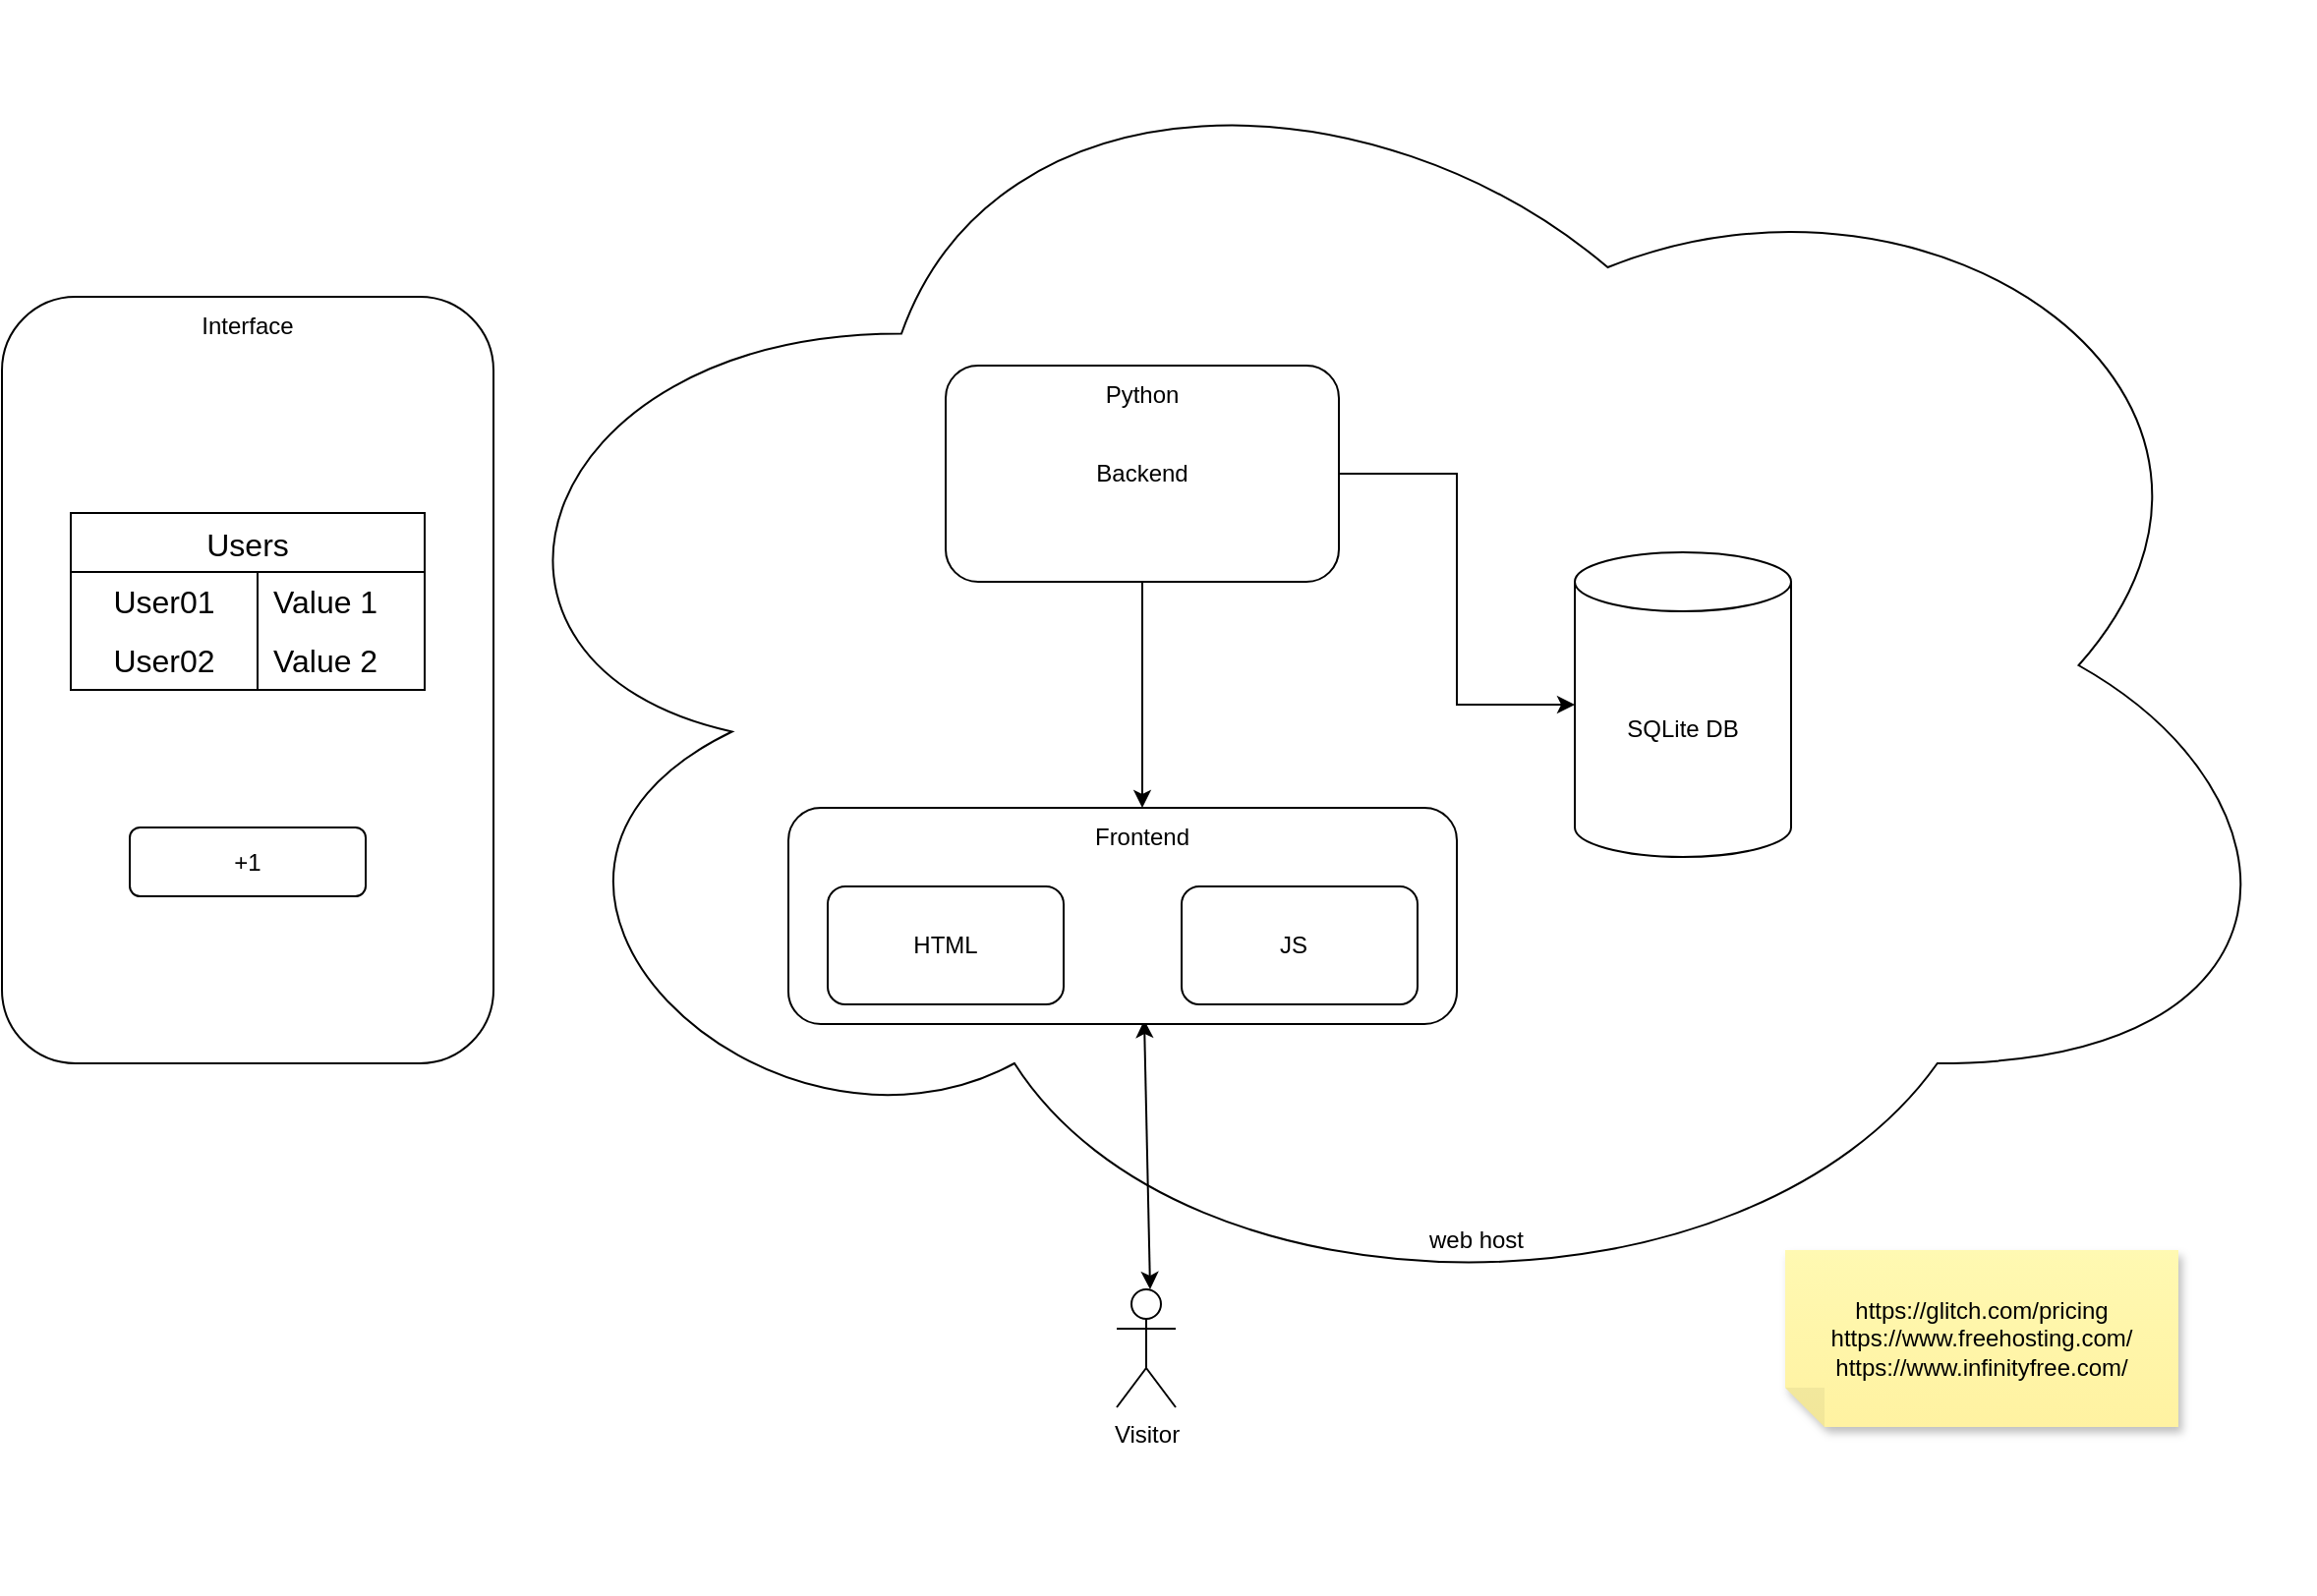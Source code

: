 <mxfile version="28.2.5">
  <diagram id="prtHgNgQTEPvFCAcTncT" name="Page-1">
    <mxGraphModel dx="2253" dy="2040" grid="1" gridSize="10" guides="1" tooltips="1" connect="1" arrows="1" fold="1" page="1" pageScale="1" pageWidth="827" pageHeight="1169" math="0" shadow="0">
      <root>
        <mxCell id="0" />
        <mxCell id="1" parent="0" />
        <mxCell id="XMqBpiUEW8gHsCYNpWc5-32" value="" style="ellipse;shape=cloud;whiteSpace=wrap;html=1;" parent="1" vertex="1">
          <mxGeometry x="-62" y="-30" width="958" height="675" as="geometry" />
        </mxCell>
        <mxCell id="XMqBpiUEW8gHsCYNpWc5-3" value="" style="group" parent="1" vertex="1" connectable="0">
          <mxGeometry x="200" y="155" width="666" height="460" as="geometry" />
        </mxCell>
        <mxCell id="XMqBpiUEW8gHsCYNpWc5-34" value="" style="group" parent="XMqBpiUEW8gHsCYNpWc5-3" vertex="1" connectable="0">
          <mxGeometry width="200" height="110" as="geometry" />
        </mxCell>
        <mxCell id="XMqBpiUEW8gHsCYNpWc5-1" value="" style="rounded=1;whiteSpace=wrap;html=1;" parent="XMqBpiUEW8gHsCYNpWc5-34" vertex="1">
          <mxGeometry width="200" height="110" as="geometry" />
        </mxCell>
        <mxCell id="XMqBpiUEW8gHsCYNpWc5-2" value="Backend" style="text;html=1;align=center;verticalAlign=middle;whiteSpace=wrap;rounded=0;" parent="XMqBpiUEW8gHsCYNpWc5-34" vertex="1">
          <mxGeometry x="70" y="40" width="60" height="30" as="geometry" />
        </mxCell>
        <mxCell id="XMqBpiUEW8gHsCYNpWc5-38" value="Python" style="text;html=1;align=center;verticalAlign=middle;whiteSpace=wrap;rounded=0;" parent="XMqBpiUEW8gHsCYNpWc5-34" vertex="1">
          <mxGeometry x="70" width="60" height="30" as="geometry" />
        </mxCell>
        <mxCell id="TfznMFD7uj6jojsV23gj-1" value="SQLite DB" style="shape=cylinder3;whiteSpace=wrap;html=1;boundedLbl=1;backgroundOutline=1;size=15;" vertex="1" parent="XMqBpiUEW8gHsCYNpWc5-3">
          <mxGeometry x="320" y="95" width="110" height="155" as="geometry" />
        </mxCell>
        <mxCell id="XMqBpiUEW8gHsCYNpWc5-23" style="edgeStyle=orthogonalEdgeStyle;rounded=0;orthogonalLoop=1;jettySize=auto;html=1;exitX=1;exitY=0.5;exitDx=0;exitDy=0;" parent="XMqBpiUEW8gHsCYNpWc5-3" source="XMqBpiUEW8gHsCYNpWc5-1" target="TfznMFD7uj6jojsV23gj-1" edge="1">
          <mxGeometry relative="1" as="geometry">
            <mxPoint x="300" y="145" as="targetPoint" />
          </mxGeometry>
        </mxCell>
        <mxCell id="XMqBpiUEW8gHsCYNpWc5-33" value="" style="group" parent="1" vertex="1" connectable="0">
          <mxGeometry x="200" y="380" width="290" height="400" as="geometry" />
        </mxCell>
        <mxCell id="XMqBpiUEW8gHsCYNpWc5-11" value="Visitor" style="shape=umlActor;verticalLabelPosition=bottom;verticalAlign=top;html=1;outlineConnect=0;" parent="XMqBpiUEW8gHsCYNpWc5-33" vertex="1">
          <mxGeometry x="87" y="245" width="30" height="60" as="geometry" />
        </mxCell>
        <mxCell id="XMqBpiUEW8gHsCYNpWc5-13" value="" style="endArrow=classic;startArrow=classic;html=1;rounded=0;entryX=0.46;entryY=0.982;entryDx=0;entryDy=0;entryPerimeter=0;" parent="XMqBpiUEW8gHsCYNpWc5-33" edge="1">
          <mxGeometry width="50" height="50" relative="1" as="geometry">
            <mxPoint x="104" y="245" as="sourcePoint" />
            <mxPoint x="101" y="108.02" as="targetPoint" />
          </mxGeometry>
        </mxCell>
        <mxCell id="XMqBpiUEW8gHsCYNpWc5-6" value="" style="group" parent="XMqBpiUEW8gHsCYNpWc5-33" vertex="1" connectable="0">
          <mxGeometry width="290" height="110" as="geometry" />
        </mxCell>
        <mxCell id="XMqBpiUEW8gHsCYNpWc5-7" value="" style="rounded=1;whiteSpace=wrap;html=1;" parent="XMqBpiUEW8gHsCYNpWc5-6" vertex="1">
          <mxGeometry x="-80" width="340" height="110" as="geometry" />
        </mxCell>
        <mxCell id="XMqBpiUEW8gHsCYNpWc5-8" value="Frontend" style="text;html=1;align=center;verticalAlign=middle;whiteSpace=wrap;rounded=0;" parent="XMqBpiUEW8gHsCYNpWc5-6" vertex="1">
          <mxGeometry x="70" width="60" height="30" as="geometry" />
        </mxCell>
        <mxCell id="TfznMFD7uj6jojsV23gj-5" value="" style="group" vertex="1" connectable="0" parent="XMqBpiUEW8gHsCYNpWc5-6">
          <mxGeometry x="110" y="40" width="120" height="60" as="geometry" />
        </mxCell>
        <mxCell id="TfznMFD7uj6jojsV23gj-8" value="" style="group" vertex="1" connectable="0" parent="TfznMFD7uj6jojsV23gj-5">
          <mxGeometry x="10" width="120" height="60" as="geometry" />
        </mxCell>
        <mxCell id="TfznMFD7uj6jojsV23gj-6" value="" style="rounded=1;whiteSpace=wrap;html=1;" vertex="1" parent="TfznMFD7uj6jojsV23gj-8">
          <mxGeometry width="120" height="60" as="geometry" />
        </mxCell>
        <mxCell id="TfznMFD7uj6jojsV23gj-7" value="JS" style="text;html=1;align=center;verticalAlign=middle;whiteSpace=wrap;rounded=0;" vertex="1" parent="TfznMFD7uj6jojsV23gj-8">
          <mxGeometry x="27" y="15" width="60" height="30" as="geometry" />
        </mxCell>
        <mxCell id="XMqBpiUEW8gHsCYNpWc5-10" value="web host" style="text;html=1;align=center;verticalAlign=middle;whiteSpace=wrap;rounded=0;" parent="1" vertex="1">
          <mxGeometry x="440" y="585" width="60" height="30" as="geometry" />
        </mxCell>
        <mxCell id="XMqBpiUEW8gHsCYNpWc5-26" style="edgeStyle=orthogonalEdgeStyle;rounded=0;orthogonalLoop=1;jettySize=auto;html=1;exitX=0.5;exitY=1;exitDx=0;exitDy=0;entryX=0.5;entryY=0;entryDx=0;entryDy=0;" parent="1" source="XMqBpiUEW8gHsCYNpWc5-1" target="XMqBpiUEW8gHsCYNpWc5-8" edge="1">
          <mxGeometry relative="1" as="geometry" />
        </mxCell>
        <mxCell id="XMqBpiUEW8gHsCYNpWc5-40" value="&lt;div&gt;https://glitch.com/pricing&lt;/div&gt;https://www.freehosting.com/&lt;br&gt;https://www.infinityfree.com/" style="shape=note;whiteSpace=wrap;html=1;backgroundOutline=1;fontColor=#000000;darkOpacity=0.05;fillColor=#FFF9B2;strokeColor=none;fillStyle=solid;direction=west;gradientDirection=north;gradientColor=#FFF2A1;shadow=1;size=20;pointerEvents=1;" parent="1" vertex="1">
          <mxGeometry x="627" y="605" width="200" height="90" as="geometry" />
        </mxCell>
        <mxCell id="XMqBpiUEW8gHsCYNpWc5-41" value="" style="rounded=1;whiteSpace=wrap;html=1;" parent="1" vertex="1">
          <mxGeometry x="-280" y="120" width="250" height="390" as="geometry" />
        </mxCell>
        <mxCell id="XMqBpiUEW8gHsCYNpWc5-43" value="" style="rounded=1;whiteSpace=wrap;html=1;" parent="1" vertex="1">
          <mxGeometry x="-215" y="390" width="120" height="35" as="geometry" />
        </mxCell>
        <mxCell id="XMqBpiUEW8gHsCYNpWc5-49" value="+1" style="text;html=1;align=center;verticalAlign=middle;whiteSpace=wrap;rounded=0;" parent="1" vertex="1">
          <mxGeometry x="-185" y="392.5" width="60" height="30" as="geometry" />
        </mxCell>
        <mxCell id="XMqBpiUEW8gHsCYNpWc5-50" value="Users" style="shape=table;startSize=30;container=1;collapsible=0;childLayout=tableLayout;fixedRows=1;rowLines=0;fontStyle=0;strokeColor=default;fontSize=16;" parent="1" vertex="1">
          <mxGeometry x="-245" y="230" width="180" height="90" as="geometry" />
        </mxCell>
        <mxCell id="XMqBpiUEW8gHsCYNpWc5-51" value="" style="shape=tableRow;horizontal=0;startSize=0;swimlaneHead=0;swimlaneBody=0;top=0;left=0;bottom=0;right=0;collapsible=0;dropTarget=0;fillColor=none;points=[[0,0.5],[1,0.5]];portConstraint=eastwest;strokeColor=inherit;fontSize=16;" parent="XMqBpiUEW8gHsCYNpWc5-50" vertex="1">
          <mxGeometry y="30" width="180" height="30" as="geometry" />
        </mxCell>
        <mxCell id="XMqBpiUEW8gHsCYNpWc5-52" value="User01" style="shape=partialRectangle;html=1;whiteSpace=wrap;connectable=0;fillColor=none;top=0;left=0;bottom=0;right=0;overflow=hidden;pointerEvents=1;strokeColor=inherit;fontSize=16;" parent="XMqBpiUEW8gHsCYNpWc5-51" vertex="1">
          <mxGeometry width="95" height="30" as="geometry">
            <mxRectangle width="95" height="30" as="alternateBounds" />
          </mxGeometry>
        </mxCell>
        <mxCell id="XMqBpiUEW8gHsCYNpWc5-53" value="Value 1" style="shape=partialRectangle;html=1;whiteSpace=wrap;connectable=0;fillColor=none;top=0;left=0;bottom=0;right=0;align=left;spacingLeft=6;overflow=hidden;strokeColor=inherit;fontSize=16;" parent="XMqBpiUEW8gHsCYNpWc5-51" vertex="1">
          <mxGeometry x="95" width="85" height="30" as="geometry">
            <mxRectangle width="85" height="30" as="alternateBounds" />
          </mxGeometry>
        </mxCell>
        <mxCell id="XMqBpiUEW8gHsCYNpWc5-54" value="" style="shape=tableRow;horizontal=0;startSize=0;swimlaneHead=0;swimlaneBody=0;top=0;left=0;bottom=0;right=0;collapsible=0;dropTarget=0;fillColor=none;points=[[0,0.5],[1,0.5]];portConstraint=eastwest;strokeColor=inherit;fontSize=16;" parent="XMqBpiUEW8gHsCYNpWc5-50" vertex="1">
          <mxGeometry y="60" width="180" height="30" as="geometry" />
        </mxCell>
        <mxCell id="XMqBpiUEW8gHsCYNpWc5-55" value="User02" style="shape=partialRectangle;html=1;whiteSpace=wrap;connectable=0;fillColor=none;top=0;left=0;bottom=0;right=0;overflow=hidden;strokeColor=inherit;fontSize=16;" parent="XMqBpiUEW8gHsCYNpWc5-54" vertex="1">
          <mxGeometry width="95" height="30" as="geometry">
            <mxRectangle width="95" height="30" as="alternateBounds" />
          </mxGeometry>
        </mxCell>
        <mxCell id="XMqBpiUEW8gHsCYNpWc5-56" value="Value 2" style="shape=partialRectangle;html=1;whiteSpace=wrap;connectable=0;fillColor=none;top=0;left=0;bottom=0;right=0;align=left;spacingLeft=6;overflow=hidden;strokeColor=inherit;fontSize=16;" parent="XMqBpiUEW8gHsCYNpWc5-54" vertex="1">
          <mxGeometry x="95" width="85" height="30" as="geometry">
            <mxRectangle width="85" height="30" as="alternateBounds" />
          </mxGeometry>
        </mxCell>
        <mxCell id="XMqBpiUEW8gHsCYNpWc5-60" value="Interface" style="text;html=1;align=center;verticalAlign=middle;whiteSpace=wrap;rounded=0;" parent="1" vertex="1">
          <mxGeometry x="-185" y="120" width="60" height="30" as="geometry" />
        </mxCell>
        <mxCell id="TfznMFD7uj6jojsV23gj-3" value="" style="group" vertex="1" connectable="0" parent="1">
          <mxGeometry x="140" y="420" width="120" height="60" as="geometry" />
        </mxCell>
        <mxCell id="TfznMFD7uj6jojsV23gj-2" value="" style="rounded=1;whiteSpace=wrap;html=1;" vertex="1" parent="TfznMFD7uj6jojsV23gj-3">
          <mxGeometry width="120" height="60" as="geometry" />
        </mxCell>
        <mxCell id="XMqBpiUEW8gHsCYNpWc5-39" value="HTML" style="text;html=1;align=center;verticalAlign=middle;whiteSpace=wrap;rounded=0;" parent="TfznMFD7uj6jojsV23gj-3" vertex="1">
          <mxGeometry x="30" y="15" width="60" height="30" as="geometry" />
        </mxCell>
      </root>
    </mxGraphModel>
  </diagram>
</mxfile>
